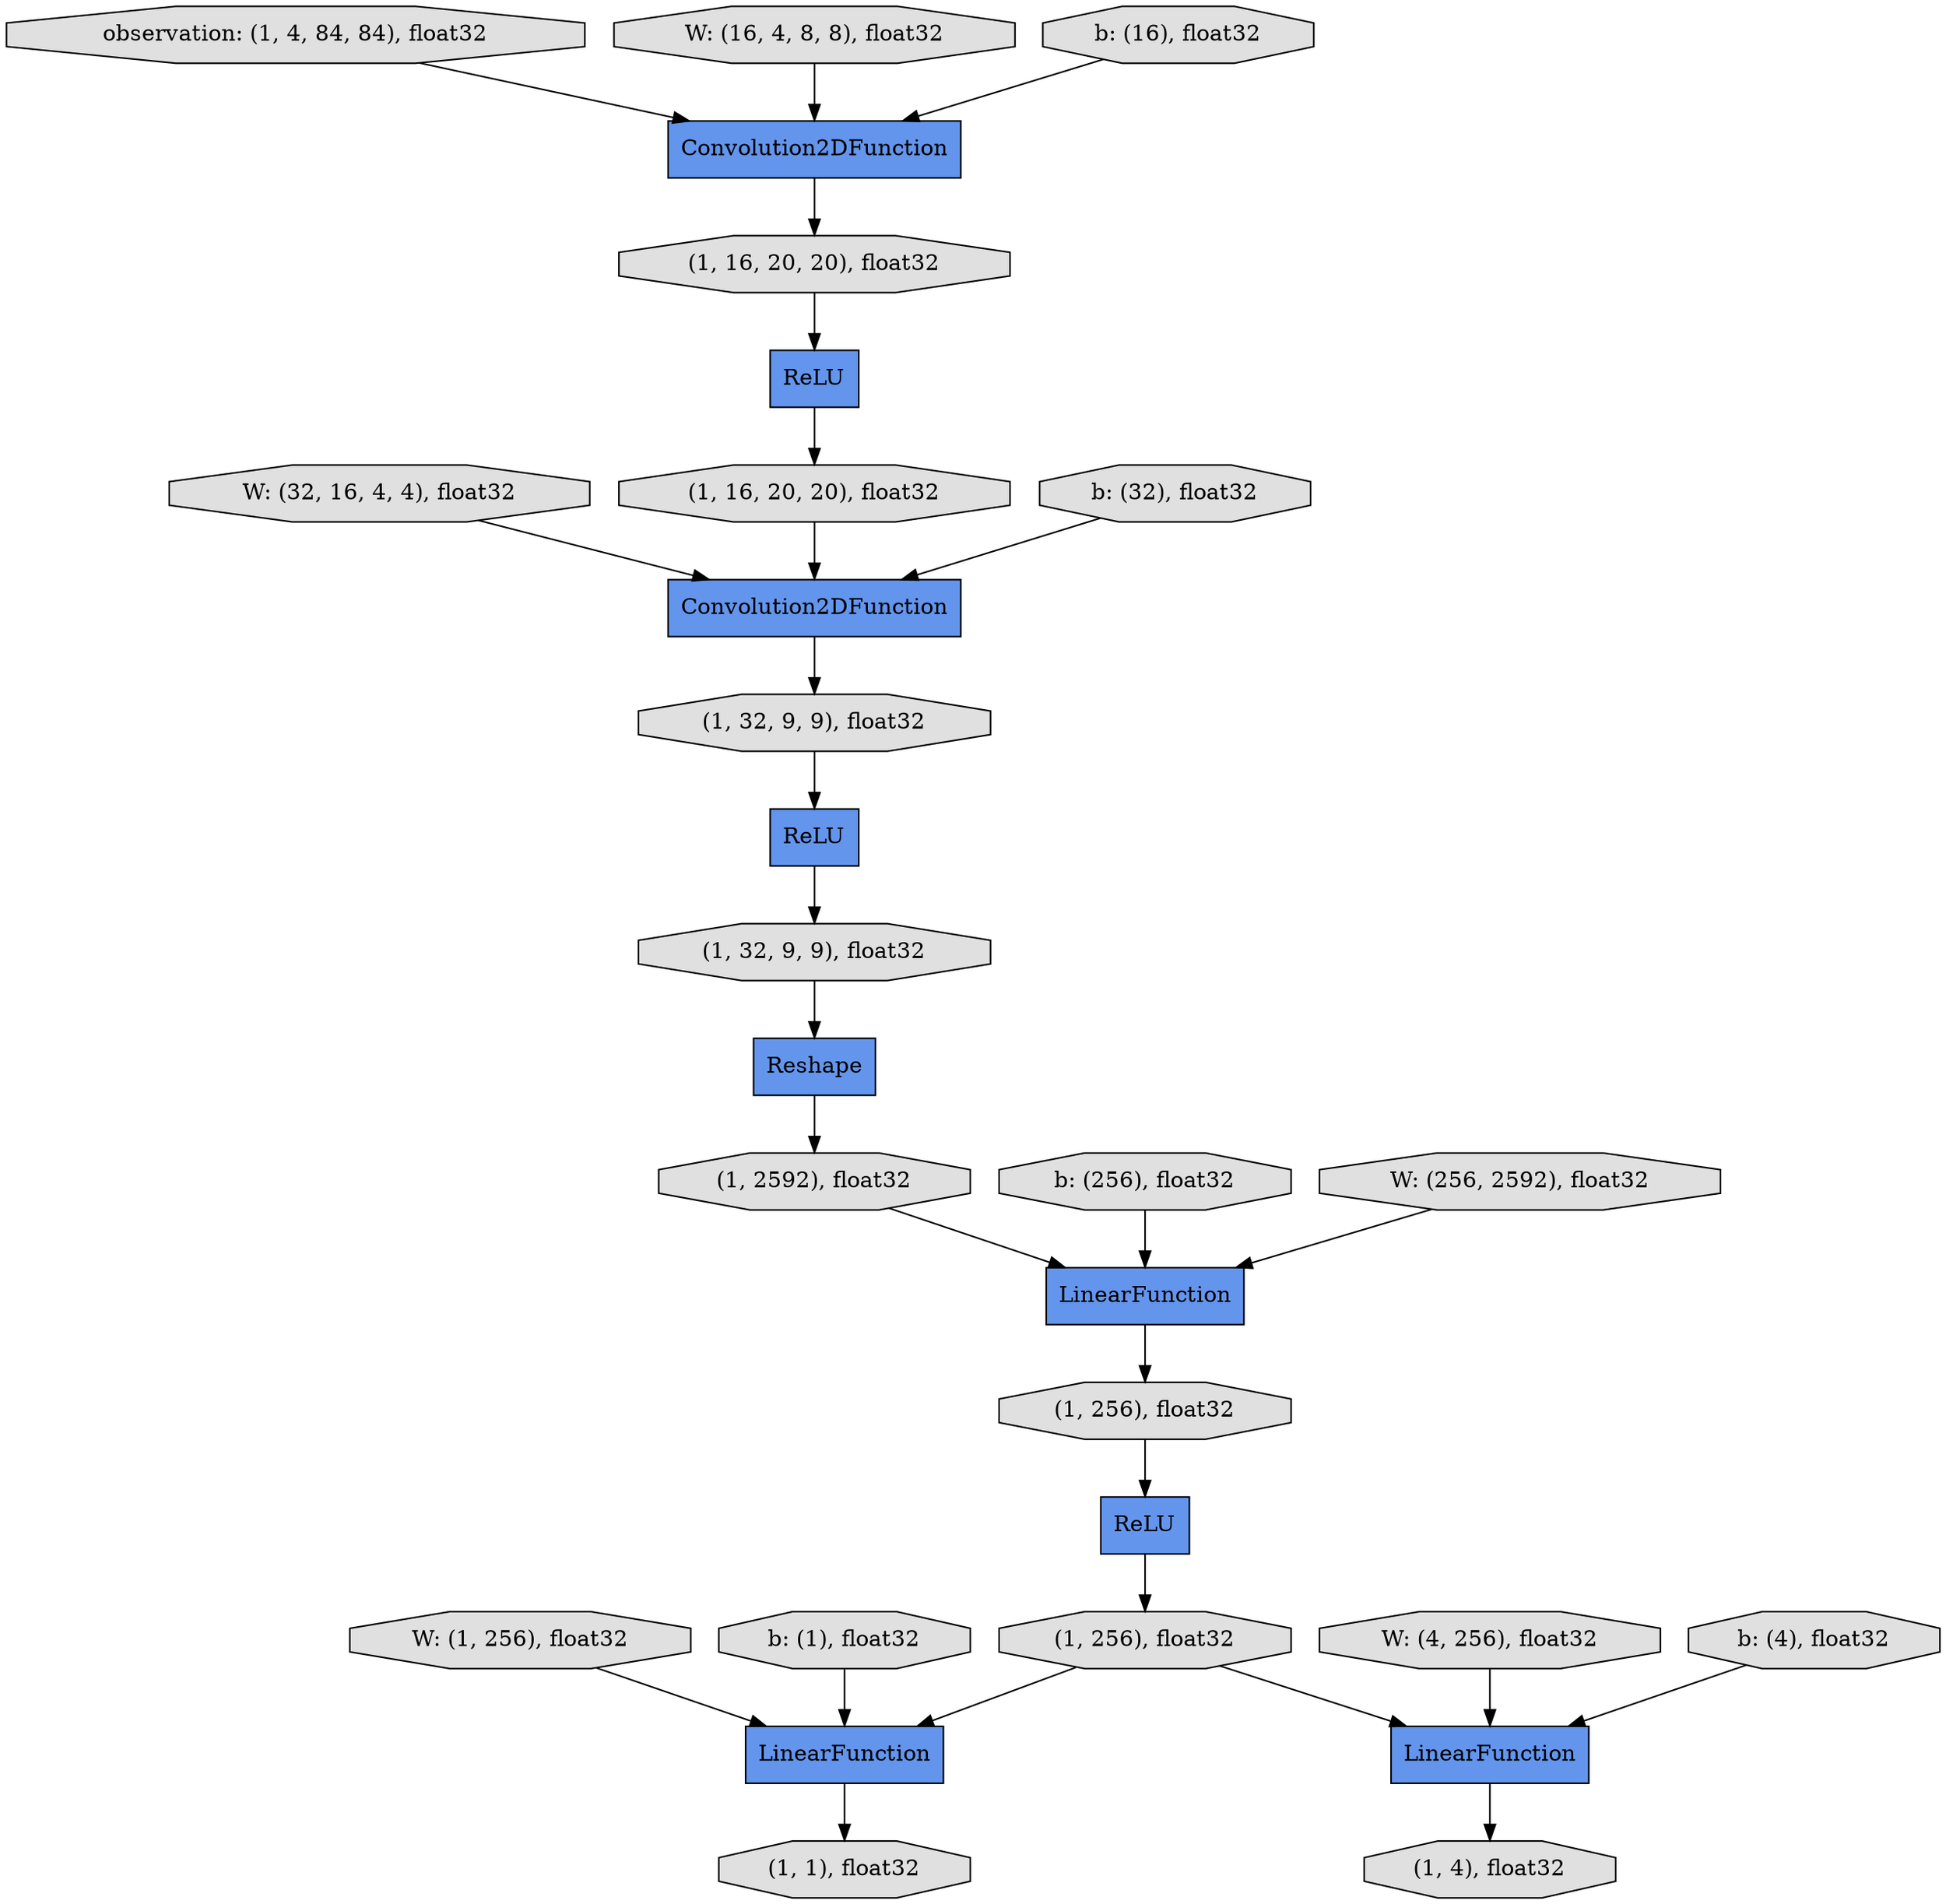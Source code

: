 digraph graphname{rankdir=TB;2124628779144 [label="LinearFunction",shape="record",fillcolor="#6495ED",style="filled"];2124628660424 [label="observation: (1, 4, 84, 84), float32",shape="octagon",fillcolor="#E0E0E0",style="filled"];2124628779272 [label="ReLU",shape="record",fillcolor="#6495ED",style="filled"];2124628662600 [label="ReLU",shape="record",fillcolor="#6495ED",style="filled"];2124625520968 [label="W: (16, 4, 8, 8), float32",shape="octagon",fillcolor="#E0E0E0",style="filled"];2124628660616 [label="W: (1, 256), float32",shape="octagon",fillcolor="#E0E0E0",style="filled"];2124628662664 [label="Convolution2DFunction",shape="record",fillcolor="#6495ED",style="filled"];2124628779464 [label="(1, 2592), float32",shape="octagon",fillcolor="#E0E0E0",style="filled"];2124628589064 [label="b: (256), float32",shape="octagon",fillcolor="#E0E0E0",style="filled"];2124628660936 [label="b: (1), float32",shape="octagon",fillcolor="#E0E0E0",style="filled"];2124628779720 [label="(1, 256), float32",shape="octagon",fillcolor="#E0E0E0",style="filled"];2124628662984 [label="(1, 16, 20, 20), float32",shape="octagon",fillcolor="#E0E0E0",style="filled"];2124628587272 [label="b: (16), float32",shape="octagon",fillcolor="#E0E0E0",style="filled"];2124628779912 [label="LinearFunction",shape="record",fillcolor="#6495ED",style="filled"];2124628779976 [label="(1, 256), float32",shape="octagon",fillcolor="#E0E0E0",style="filled"];2124628663368 [label="Reshape",shape="record",fillcolor="#6495ED",style="filled"];2124628661384 [label="LinearFunction",shape="record",fillcolor="#6495ED",style="filled"];2124628663432 [label="ReLU",shape="record",fillcolor="#6495ED",style="filled"];2124628587656 [label="W: (32, 16, 4, 4), float32",shape="octagon",fillcolor="#E0E0E0",style="filled"];2124628589768 [label="W: (4, 256), float32",shape="octagon",fillcolor="#E0E0E0",style="filled"];2124628663496 [label="(1, 16, 20, 20), float32",shape="octagon",fillcolor="#E0E0E0",style="filled"];2124628780296 [label="(1, 4), float32",shape="octagon",fillcolor="#E0E0E0",style="filled"];2124628661576 [label="Convolution2DFunction",shape="record",fillcolor="#6495ED",style="filled"];2124628663880 [label="(1, 32, 9, 9), float32",shape="octagon",fillcolor="#E0E0E0",style="filled"];2124628588104 [label="b: (32), float32",shape="octagon",fillcolor="#E0E0E0",style="filled"];2124628780680 [label="(1, 1), float32",shape="octagon",fillcolor="#E0E0E0",style="filled"];2124628590408 [label="b: (4), float32",shape="octagon",fillcolor="#E0E0E0",style="filled"];2124628588424 [label="W: (256, 2592), float32",shape="octagon",fillcolor="#E0E0E0",style="filled"];2124628664264 [label="(1, 32, 9, 9), float32",shape="octagon",fillcolor="#E0E0E0",style="filled"];2124628779912 -> 2124628780680;2124628663368 -> 2124628779464;2124628661576 -> 2124628662984;2124628779144 -> 2124628779720;2124628779464 -> 2124628779144;2124628588104 -> 2124628662664;2124628779976 -> 2124628779912;2124628664264 -> 2124628663368;2124628663880 -> 2124628663432;2124628660936 -> 2124628779912;2124628662664 -> 2124628663880;2124628660616 -> 2124628779912;2124628663432 -> 2124628664264;2124628590408 -> 2124628661384;2124628779720 -> 2124628779272;2124628661384 -> 2124628780296;2124628662984 -> 2124628662600;2124625520968 -> 2124628661576;2124628587272 -> 2124628661576;2124628588424 -> 2124628779144;2124628587656 -> 2124628662664;2124628662600 -> 2124628663496;2124628660424 -> 2124628661576;2124628779976 -> 2124628661384;2124628779272 -> 2124628779976;2124628663496 -> 2124628662664;2124628589064 -> 2124628779144;2124628589768 -> 2124628661384;}